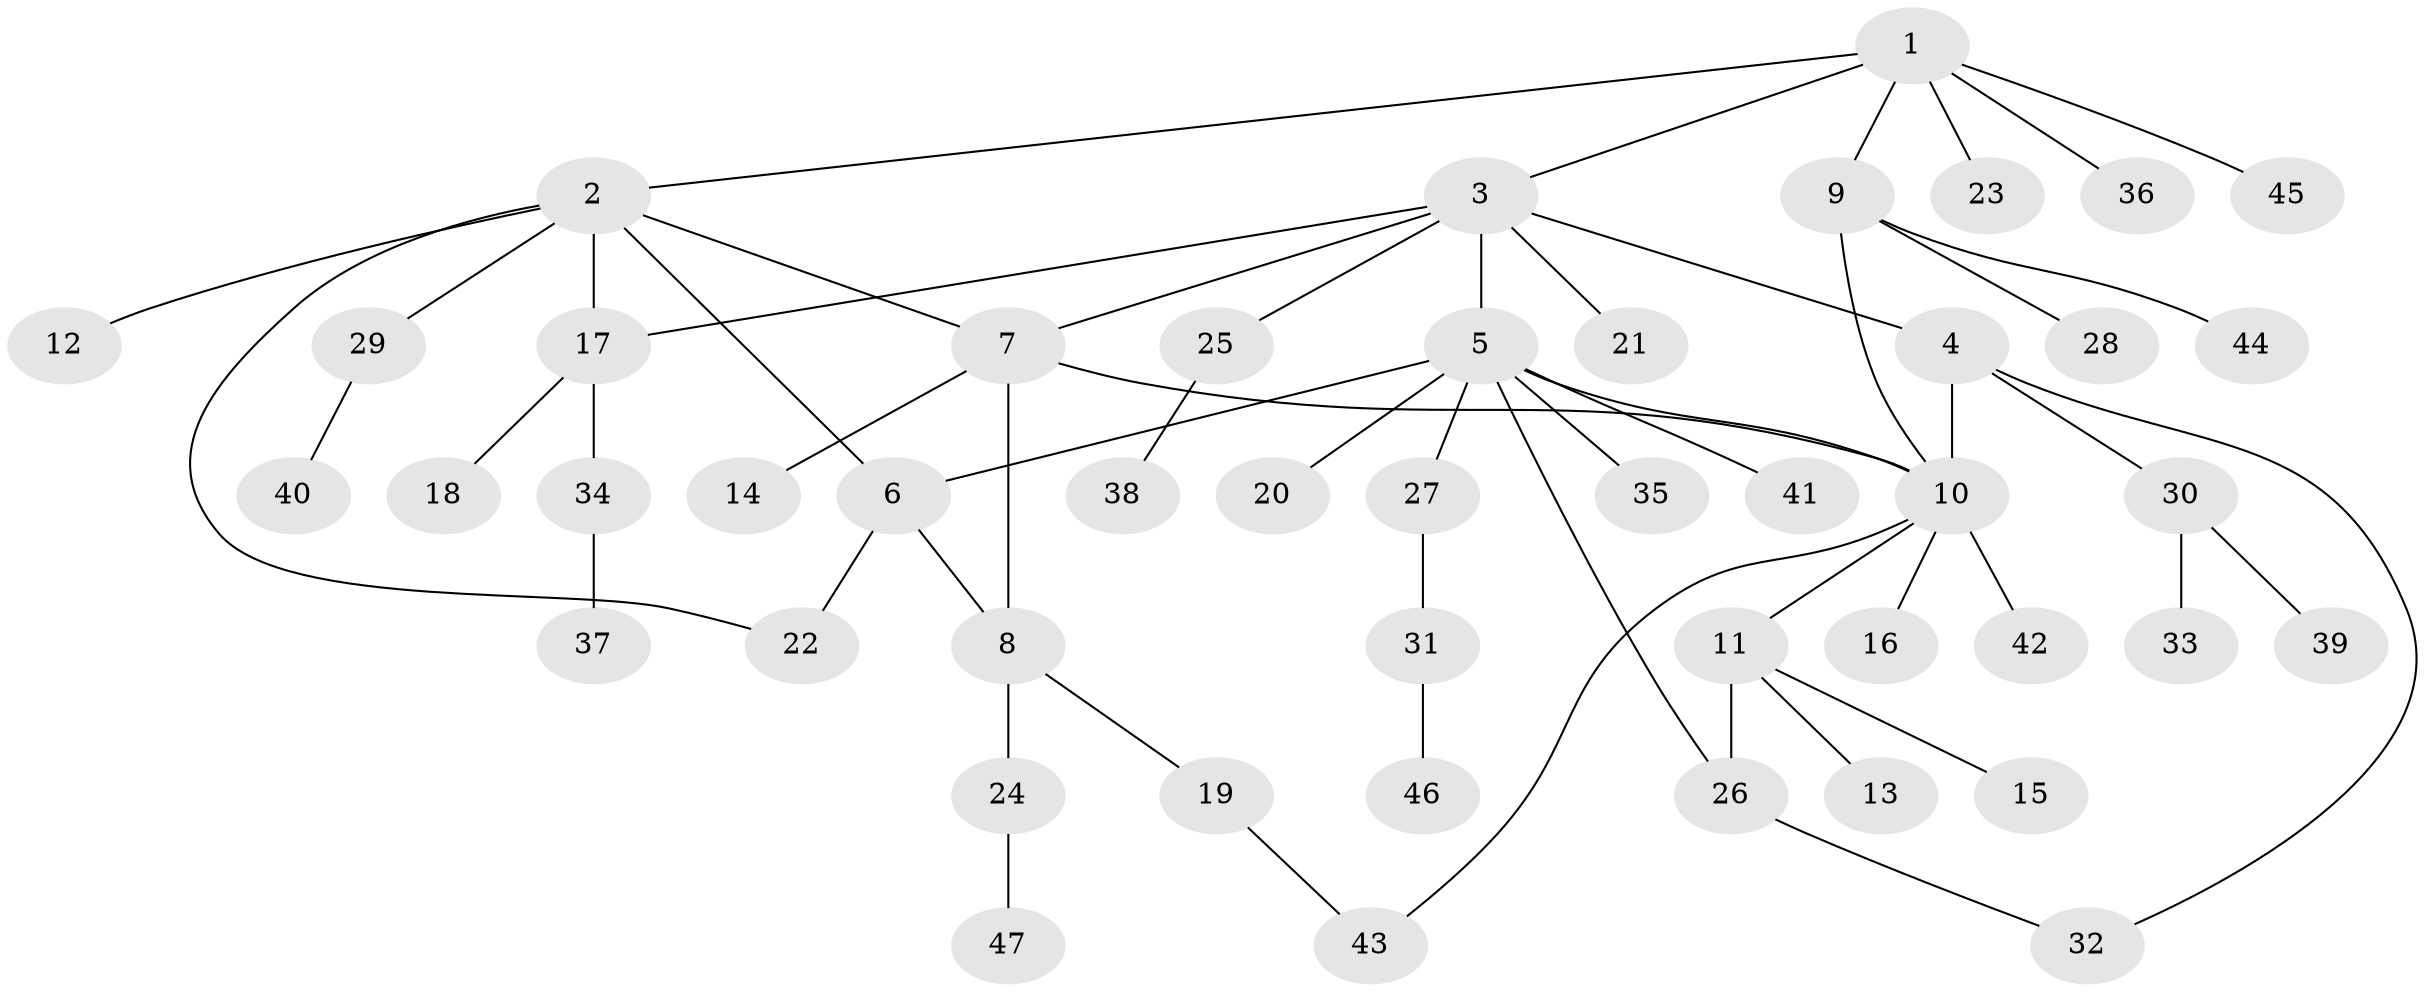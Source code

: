 // coarse degree distribution, {6: 0.05555555555555555, 13: 0.05555555555555555, 3: 0.1111111111111111, 1: 0.7222222222222222, 2: 0.05555555555555555}
// Generated by graph-tools (version 1.1) at 2025/19/03/04/25 18:19:57]
// undirected, 47 vertices, 57 edges
graph export_dot {
graph [start="1"]
  node [color=gray90,style=filled];
  1;
  2;
  3;
  4;
  5;
  6;
  7;
  8;
  9;
  10;
  11;
  12;
  13;
  14;
  15;
  16;
  17;
  18;
  19;
  20;
  21;
  22;
  23;
  24;
  25;
  26;
  27;
  28;
  29;
  30;
  31;
  32;
  33;
  34;
  35;
  36;
  37;
  38;
  39;
  40;
  41;
  42;
  43;
  44;
  45;
  46;
  47;
  1 -- 2;
  1 -- 3;
  1 -- 9;
  1 -- 23;
  1 -- 36;
  1 -- 45;
  2 -- 6;
  2 -- 7;
  2 -- 12;
  2 -- 17;
  2 -- 22;
  2 -- 29;
  3 -- 4;
  3 -- 5;
  3 -- 7;
  3 -- 17;
  3 -- 21;
  3 -- 25;
  4 -- 10;
  4 -- 30;
  4 -- 32;
  5 -- 6;
  5 -- 10;
  5 -- 20;
  5 -- 26;
  5 -- 27;
  5 -- 35;
  5 -- 41;
  6 -- 8;
  6 -- 22;
  7 -- 8;
  7 -- 10;
  7 -- 14;
  8 -- 19;
  8 -- 24;
  9 -- 10;
  9 -- 28;
  9 -- 44;
  10 -- 11;
  10 -- 16;
  10 -- 42;
  10 -- 43;
  11 -- 13;
  11 -- 15;
  11 -- 26;
  17 -- 18;
  17 -- 34;
  19 -- 43;
  24 -- 47;
  25 -- 38;
  26 -- 32;
  27 -- 31;
  29 -- 40;
  30 -- 33;
  30 -- 39;
  31 -- 46;
  34 -- 37;
}
